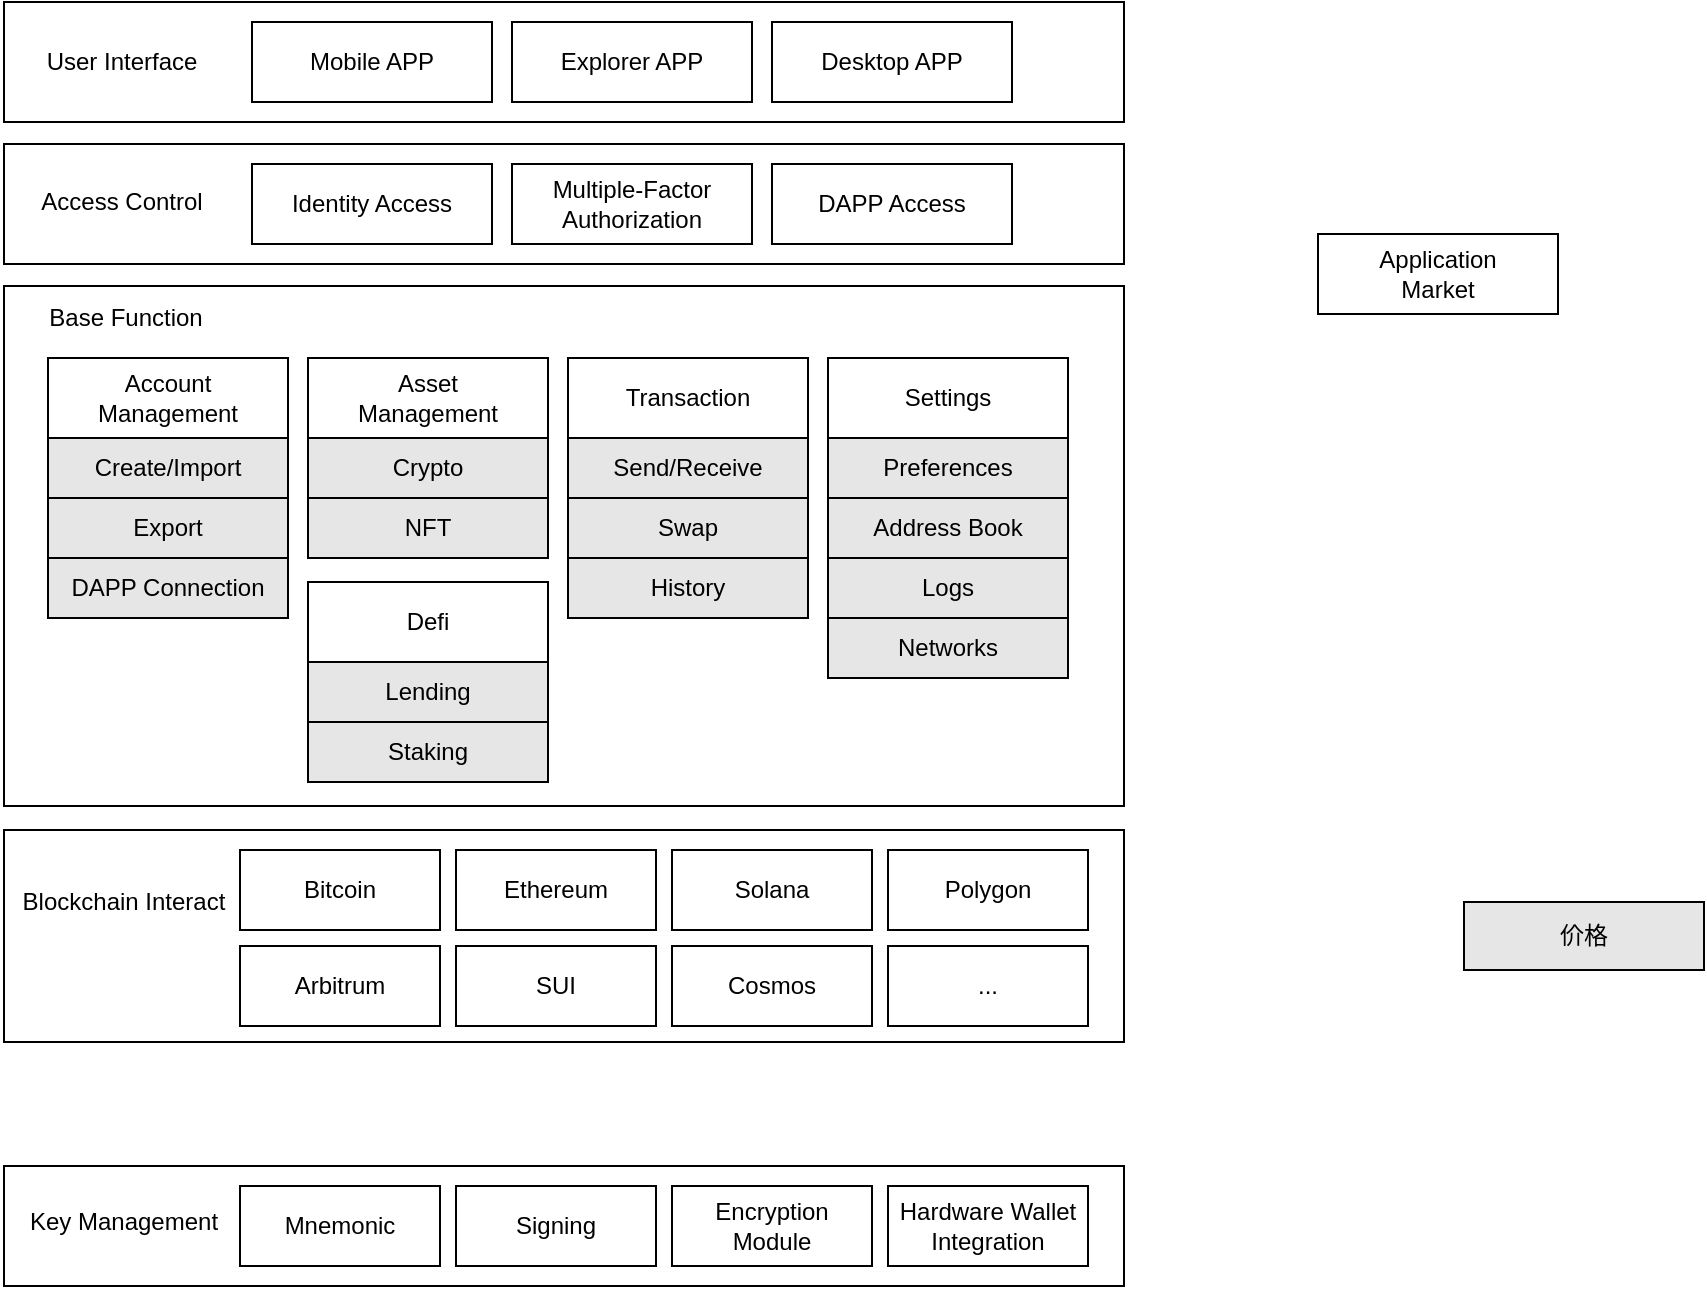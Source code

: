 <mxfile version="26.1.0">
  <diagram name="Page-1" id="2IfZ2NqurxXKIK4NFpB_">
    <mxGraphModel dx="1176" dy="674" grid="1" gridSize="10" guides="1" tooltips="1" connect="1" arrows="1" fold="1" page="1" pageScale="1" pageWidth="827" pageHeight="1169" math="0" shadow="0">
      <root>
        <mxCell id="0" />
        <mxCell id="1" parent="0" />
        <mxCell id="QoxXJaupq3J8Qy74GWwh-1" value="" style="rounded=0;whiteSpace=wrap;html=1;" vertex="1" parent="1">
          <mxGeometry x="170" y="140" width="560" height="60" as="geometry" />
        </mxCell>
        <mxCell id="QoxXJaupq3J8Qy74GWwh-2" value="User Interface" style="text;html=1;align=center;verticalAlign=middle;whiteSpace=wrap;rounded=0;" vertex="1" parent="1">
          <mxGeometry x="174" y="155" width="110" height="30" as="geometry" />
        </mxCell>
        <mxCell id="QoxXJaupq3J8Qy74GWwh-3" value="Mobile APP" style="rounded=0;whiteSpace=wrap;html=1;" vertex="1" parent="1">
          <mxGeometry x="294" y="150" width="120" height="40" as="geometry" />
        </mxCell>
        <mxCell id="QoxXJaupq3J8Qy74GWwh-4" value="Explorer APP" style="rounded=0;whiteSpace=wrap;html=1;" vertex="1" parent="1">
          <mxGeometry x="424" y="150" width="120" height="40" as="geometry" />
        </mxCell>
        <mxCell id="QoxXJaupq3J8Qy74GWwh-5" value="Desktop APP" style="rounded=0;whiteSpace=wrap;html=1;" vertex="1" parent="1">
          <mxGeometry x="554" y="150" width="120" height="40" as="geometry" />
        </mxCell>
        <mxCell id="QoxXJaupq3J8Qy74GWwh-6" value="" style="rounded=0;whiteSpace=wrap;html=1;" vertex="1" parent="1">
          <mxGeometry x="170" y="282" width="560" height="260" as="geometry" />
        </mxCell>
        <mxCell id="QoxXJaupq3J8Qy74GWwh-7" value="Base Function" style="text;html=1;align=center;verticalAlign=middle;whiteSpace=wrap;rounded=0;" vertex="1" parent="1">
          <mxGeometry x="168" y="283" width="126" height="30" as="geometry" />
        </mxCell>
        <mxCell id="QoxXJaupq3J8Qy74GWwh-13" value="Crypto" style="rounded=0;whiteSpace=wrap;html=1;fillColor=light-dark(#E6E6E6,var(--ge-dark-color, #121212));" vertex="1" parent="1">
          <mxGeometry x="322" y="358" width="120" height="30" as="geometry" />
        </mxCell>
        <mxCell id="QoxXJaupq3J8Qy74GWwh-14" value="NFT" style="rounded=0;whiteSpace=wrap;html=1;fillColor=light-dark(#E6E6E6,var(--ge-dark-color, #121212));" vertex="1" parent="1">
          <mxGeometry x="322" y="388" width="120" height="30" as="geometry" />
        </mxCell>
        <mxCell id="QoxXJaupq3J8Qy74GWwh-15" value="Asset&lt;div&gt;Management&lt;/div&gt;" style="rounded=0;whiteSpace=wrap;html=1;" vertex="1" parent="1">
          <mxGeometry x="322" y="318" width="120" height="40" as="geometry" />
        </mxCell>
        <mxCell id="QoxXJaupq3J8Qy74GWwh-16" value="Send/Receive" style="rounded=0;whiteSpace=wrap;html=1;fillColor=light-dark(#E6E6E6,var(--ge-dark-color, #121212));" vertex="1" parent="1">
          <mxGeometry x="452" y="358" width="120" height="30" as="geometry" />
        </mxCell>
        <mxCell id="QoxXJaupq3J8Qy74GWwh-17" value="Swap" style="rounded=0;whiteSpace=wrap;html=1;fillColor=light-dark(#E6E6E6,var(--ge-dark-color, #121212));" vertex="1" parent="1">
          <mxGeometry x="452" y="388" width="120" height="30" as="geometry" />
        </mxCell>
        <mxCell id="QoxXJaupq3J8Qy74GWwh-18" value="Transaction" style="rounded=0;whiteSpace=wrap;html=1;" vertex="1" parent="1">
          <mxGeometry x="452" y="318" width="120" height="40" as="geometry" />
        </mxCell>
        <mxCell id="QoxXJaupq3J8Qy74GWwh-19" value="Create/Import" style="rounded=0;whiteSpace=wrap;html=1;fillColor=light-dark(#E6E6E6,var(--ge-dark-color, #121212));" vertex="1" parent="1">
          <mxGeometry x="192" y="358" width="120" height="30" as="geometry" />
        </mxCell>
        <mxCell id="QoxXJaupq3J8Qy74GWwh-20" value="Export" style="rounded=0;whiteSpace=wrap;html=1;fillColor=light-dark(#E6E6E6,var(--ge-dark-color, #121212));" vertex="1" parent="1">
          <mxGeometry x="192" y="388" width="120" height="30" as="geometry" />
        </mxCell>
        <mxCell id="QoxXJaupq3J8Qy74GWwh-21" value="Account&lt;div&gt;Management&lt;/div&gt;" style="rounded=0;whiteSpace=wrap;html=1;" vertex="1" parent="1">
          <mxGeometry x="192" y="318" width="120" height="40" as="geometry" />
        </mxCell>
        <mxCell id="QoxXJaupq3J8Qy74GWwh-22" value="价格" style="rounded=0;whiteSpace=wrap;html=1;fillColor=light-dark(#E6E6E6,var(--ge-dark-color, #121212));" vertex="1" parent="1">
          <mxGeometry x="900" y="590" width="120" height="34" as="geometry" />
        </mxCell>
        <mxCell id="QoxXJaupq3J8Qy74GWwh-25" value="History" style="rounded=0;whiteSpace=wrap;html=1;fillColor=light-dark(#E6E6E6,var(--ge-dark-color, #121212));" vertex="1" parent="1">
          <mxGeometry x="452" y="418" width="120" height="30" as="geometry" />
        </mxCell>
        <mxCell id="QoxXJaupq3J8Qy74GWwh-26" value="Preferences" style="rounded=0;whiteSpace=wrap;html=1;fillColor=light-dark(#E6E6E6,var(--ge-dark-color, #121212));" vertex="1" parent="1">
          <mxGeometry x="582" y="358" width="120" height="30" as="geometry" />
        </mxCell>
        <mxCell id="QoxXJaupq3J8Qy74GWwh-27" value="Address Book" style="rounded=0;whiteSpace=wrap;html=1;fillColor=light-dark(#E6E6E6,var(--ge-dark-color, #121212));" vertex="1" parent="1">
          <mxGeometry x="582" y="388" width="120" height="30" as="geometry" />
        </mxCell>
        <mxCell id="QoxXJaupq3J8Qy74GWwh-28" value="Settings" style="rounded=0;whiteSpace=wrap;html=1;" vertex="1" parent="1">
          <mxGeometry x="582" y="318" width="120" height="40" as="geometry" />
        </mxCell>
        <mxCell id="QoxXJaupq3J8Qy74GWwh-29" value="Logs" style="rounded=0;whiteSpace=wrap;html=1;fillColor=light-dark(#E6E6E6,var(--ge-dark-color, #121212));" vertex="1" parent="1">
          <mxGeometry x="582" y="418" width="120" height="30" as="geometry" />
        </mxCell>
        <mxCell id="QoxXJaupq3J8Qy74GWwh-30" value="Networks" style="rounded=0;whiteSpace=wrap;html=1;fillColor=light-dark(#E6E6E6,var(--ge-dark-color, #121212));" vertex="1" parent="1">
          <mxGeometry x="582" y="448" width="120" height="30" as="geometry" />
        </mxCell>
        <mxCell id="QoxXJaupq3J8Qy74GWwh-31" value="DAPP Connection" style="rounded=0;whiteSpace=wrap;html=1;fillColor=light-dark(#E6E6E6,var(--ge-dark-color, #121212));" vertex="1" parent="1">
          <mxGeometry x="192" y="418" width="120" height="30" as="geometry" />
        </mxCell>
        <mxCell id="QoxXJaupq3J8Qy74GWwh-37" value="Application&lt;div&gt;Market&lt;/div&gt;" style="rounded=0;whiteSpace=wrap;html=1;" vertex="1" parent="1">
          <mxGeometry x="827" y="256" width="120" height="40" as="geometry" />
        </mxCell>
        <mxCell id="QoxXJaupq3J8Qy74GWwh-53" value="" style="rounded=0;whiteSpace=wrap;html=1;" vertex="1" parent="1">
          <mxGeometry x="170" y="211" width="560" height="60" as="geometry" />
        </mxCell>
        <mxCell id="QoxXJaupq3J8Qy74GWwh-54" value="Access Control" style="text;html=1;align=center;verticalAlign=middle;whiteSpace=wrap;rounded=0;" vertex="1" parent="1">
          <mxGeometry x="174" y="225" width="110" height="30" as="geometry" />
        </mxCell>
        <mxCell id="QoxXJaupq3J8Qy74GWwh-55" value="Identity Access" style="rounded=0;whiteSpace=wrap;html=1;" vertex="1" parent="1">
          <mxGeometry x="294" y="221" width="120" height="40" as="geometry" />
        </mxCell>
        <mxCell id="QoxXJaupq3J8Qy74GWwh-56" value="Multiple-Factor&lt;div&gt;Authorization&lt;/div&gt;" style="rounded=0;whiteSpace=wrap;html=1;" vertex="1" parent="1">
          <mxGeometry x="424" y="221" width="120" height="40" as="geometry" />
        </mxCell>
        <mxCell id="QoxXJaupq3J8Qy74GWwh-57" value="DAPP Access" style="rounded=0;whiteSpace=wrap;html=1;" vertex="1" parent="1">
          <mxGeometry x="554" y="221" width="120" height="40" as="geometry" />
        </mxCell>
        <mxCell id="QoxXJaupq3J8Qy74GWwh-58" value="Lending" style="rounded=0;whiteSpace=wrap;html=1;fillColor=light-dark(#E6E6E6,var(--ge-dark-color, #121212));" vertex="1" parent="1">
          <mxGeometry x="322" y="470" width="120" height="30" as="geometry" />
        </mxCell>
        <mxCell id="QoxXJaupq3J8Qy74GWwh-59" value="Staking" style="rounded=0;whiteSpace=wrap;html=1;fillColor=light-dark(#E6E6E6,var(--ge-dark-color, #121212));" vertex="1" parent="1">
          <mxGeometry x="322" y="500" width="120" height="30" as="geometry" />
        </mxCell>
        <mxCell id="QoxXJaupq3J8Qy74GWwh-60" value="Defi" style="rounded=0;whiteSpace=wrap;html=1;" vertex="1" parent="1">
          <mxGeometry x="322" y="430" width="120" height="40" as="geometry" />
        </mxCell>
        <mxCell id="QoxXJaupq3J8Qy74GWwh-62" value="" style="rounded=0;whiteSpace=wrap;html=1;" vertex="1" parent="1">
          <mxGeometry x="170" y="722" width="560" height="60" as="geometry" />
        </mxCell>
        <mxCell id="QoxXJaupq3J8Qy74GWwh-63" value="Key Management" style="text;html=1;align=center;verticalAlign=middle;whiteSpace=wrap;rounded=0;" vertex="1" parent="1">
          <mxGeometry x="175" y="735" width="110" height="30" as="geometry" />
        </mxCell>
        <mxCell id="QoxXJaupq3J8Qy74GWwh-64" value="Mnemonic" style="rounded=0;whiteSpace=wrap;html=1;" vertex="1" parent="1">
          <mxGeometry x="288" y="732" width="100" height="40" as="geometry" />
        </mxCell>
        <mxCell id="QoxXJaupq3J8Qy74GWwh-65" value="Signing" style="rounded=0;whiteSpace=wrap;html=1;" vertex="1" parent="1">
          <mxGeometry x="396" y="732" width="100" height="40" as="geometry" />
        </mxCell>
        <mxCell id="QoxXJaupq3J8Qy74GWwh-66" value="Encryption Module" style="rounded=0;whiteSpace=wrap;html=1;" vertex="1" parent="1">
          <mxGeometry x="504" y="732" width="100" height="40" as="geometry" />
        </mxCell>
        <mxCell id="QoxXJaupq3J8Qy74GWwh-67" value="Hardware Wallet Integration" style="rounded=0;whiteSpace=wrap;html=1;" vertex="1" parent="1">
          <mxGeometry x="612" y="732" width="100" height="40" as="geometry" />
        </mxCell>
        <mxCell id="QoxXJaupq3J8Qy74GWwh-70" value="" style="rounded=0;whiteSpace=wrap;html=1;" vertex="1" parent="1">
          <mxGeometry x="170" y="554" width="560" height="106" as="geometry" />
        </mxCell>
        <mxCell id="QoxXJaupq3J8Qy74GWwh-71" value="Blockchain Interact" style="text;html=1;align=center;verticalAlign=middle;whiteSpace=wrap;rounded=0;" vertex="1" parent="1">
          <mxGeometry x="175" y="575" width="110" height="30" as="geometry" />
        </mxCell>
        <mxCell id="QoxXJaupq3J8Qy74GWwh-72" value="Bitcoin" style="rounded=0;whiteSpace=wrap;html=1;" vertex="1" parent="1">
          <mxGeometry x="288" y="564" width="100" height="40" as="geometry" />
        </mxCell>
        <mxCell id="QoxXJaupq3J8Qy74GWwh-73" value="Ethereum" style="rounded=0;whiteSpace=wrap;html=1;" vertex="1" parent="1">
          <mxGeometry x="396" y="564" width="100" height="40" as="geometry" />
        </mxCell>
        <mxCell id="QoxXJaupq3J8Qy74GWwh-74" value="Solana" style="rounded=0;whiteSpace=wrap;html=1;" vertex="1" parent="1">
          <mxGeometry x="504" y="564" width="100" height="40" as="geometry" />
        </mxCell>
        <mxCell id="QoxXJaupq3J8Qy74GWwh-75" value="Polygon" style="rounded=0;whiteSpace=wrap;html=1;" vertex="1" parent="1">
          <mxGeometry x="612" y="564" width="100" height="40" as="geometry" />
        </mxCell>
        <mxCell id="QoxXJaupq3J8Qy74GWwh-76" value="Arbitrum" style="rounded=0;whiteSpace=wrap;html=1;" vertex="1" parent="1">
          <mxGeometry x="288" y="612" width="100" height="40" as="geometry" />
        </mxCell>
        <mxCell id="QoxXJaupq3J8Qy74GWwh-77" value="SUI" style="rounded=0;whiteSpace=wrap;html=1;" vertex="1" parent="1">
          <mxGeometry x="396" y="612" width="100" height="40" as="geometry" />
        </mxCell>
        <mxCell id="QoxXJaupq3J8Qy74GWwh-78" value="Cosmos" style="rounded=0;whiteSpace=wrap;html=1;" vertex="1" parent="1">
          <mxGeometry x="504" y="612" width="100" height="40" as="geometry" />
        </mxCell>
        <mxCell id="QoxXJaupq3J8Qy74GWwh-79" value="..." style="rounded=0;whiteSpace=wrap;html=1;" vertex="1" parent="1">
          <mxGeometry x="612" y="612" width="100" height="40" as="geometry" />
        </mxCell>
      </root>
    </mxGraphModel>
  </diagram>
</mxfile>
